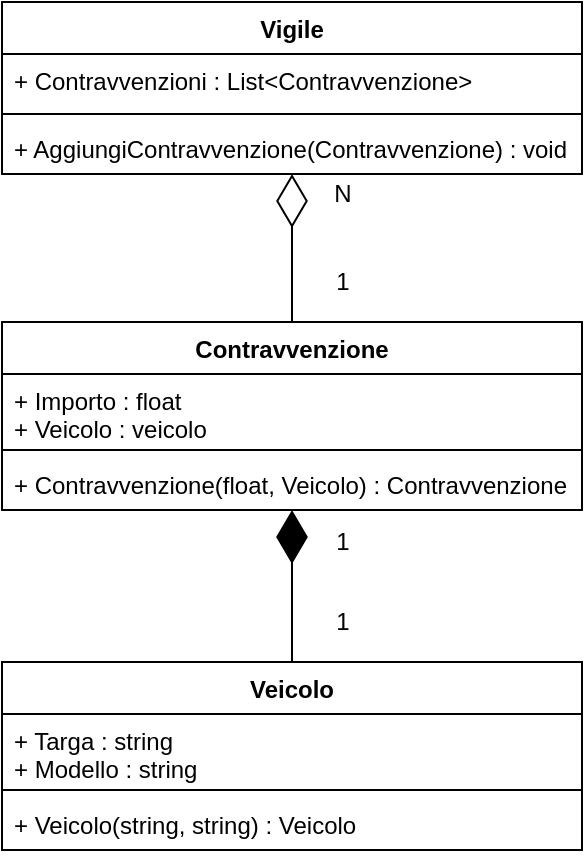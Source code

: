 <mxfile version="13.10.4" type="github">
  <diagram id="C5RBs43oDa-KdzZeNtuy" name="Page-1">
    <mxGraphModel dx="2062" dy="1160" grid="1" gridSize="10" guides="1" tooltips="1" connect="1" arrows="1" fold="1" page="1" pageScale="1" pageWidth="827" pageHeight="1169" math="0" shadow="0">
      <root>
        <mxCell id="WIyWlLk6GJQsqaUBKTNV-0" />
        <mxCell id="WIyWlLk6GJQsqaUBKTNV-1" parent="WIyWlLk6GJQsqaUBKTNV-0" />
        <mxCell id="OtQC7BCRAYeW8dbBZ5j_-0" value="Vigile" style="swimlane;fontStyle=1;align=center;verticalAlign=top;childLayout=stackLayout;horizontal=1;startSize=26;horizontalStack=0;resizeParent=1;resizeParentMax=0;resizeLast=0;collapsible=1;marginBottom=0;" vertex="1" parent="WIyWlLk6GJQsqaUBKTNV-1">
          <mxGeometry x="280" y="40" width="290" height="86" as="geometry" />
        </mxCell>
        <mxCell id="OtQC7BCRAYeW8dbBZ5j_-1" value="+ Contravvenzioni : List&lt;Contravvenzione&gt;" style="text;strokeColor=none;fillColor=none;align=left;verticalAlign=top;spacingLeft=4;spacingRight=4;overflow=hidden;rotatable=0;points=[[0,0.5],[1,0.5]];portConstraint=eastwest;" vertex="1" parent="OtQC7BCRAYeW8dbBZ5j_-0">
          <mxGeometry y="26" width="290" height="26" as="geometry" />
        </mxCell>
        <mxCell id="OtQC7BCRAYeW8dbBZ5j_-2" value="" style="line;strokeWidth=1;fillColor=none;align=left;verticalAlign=middle;spacingTop=-1;spacingLeft=3;spacingRight=3;rotatable=0;labelPosition=right;points=[];portConstraint=eastwest;" vertex="1" parent="OtQC7BCRAYeW8dbBZ5j_-0">
          <mxGeometry y="52" width="290" height="8" as="geometry" />
        </mxCell>
        <mxCell id="OtQC7BCRAYeW8dbBZ5j_-3" value="+ AggiungiContravvenzione(Contravvenzione) : void" style="text;strokeColor=none;fillColor=none;align=left;verticalAlign=top;spacingLeft=4;spacingRight=4;overflow=hidden;rotatable=0;points=[[0,0.5],[1,0.5]];portConstraint=eastwest;" vertex="1" parent="OtQC7BCRAYeW8dbBZ5j_-0">
          <mxGeometry y="60" width="290" height="26" as="geometry" />
        </mxCell>
        <mxCell id="OtQC7BCRAYeW8dbBZ5j_-4" value="Contravvenzione" style="swimlane;fontStyle=1;align=center;verticalAlign=top;childLayout=stackLayout;horizontal=1;startSize=26;horizontalStack=0;resizeParent=1;resizeParentMax=0;resizeLast=0;collapsible=1;marginBottom=0;" vertex="1" parent="WIyWlLk6GJQsqaUBKTNV-1">
          <mxGeometry x="280" y="200" width="290" height="94" as="geometry" />
        </mxCell>
        <mxCell id="OtQC7BCRAYeW8dbBZ5j_-5" value="+ Importo : float&#xa;+ Veicolo : veicolo" style="text;strokeColor=none;fillColor=none;align=left;verticalAlign=top;spacingLeft=4;spacingRight=4;overflow=hidden;rotatable=0;points=[[0,0.5],[1,0.5]];portConstraint=eastwest;" vertex="1" parent="OtQC7BCRAYeW8dbBZ5j_-4">
          <mxGeometry y="26" width="290" height="34" as="geometry" />
        </mxCell>
        <mxCell id="OtQC7BCRAYeW8dbBZ5j_-6" value="" style="line;strokeWidth=1;fillColor=none;align=left;verticalAlign=middle;spacingTop=-1;spacingLeft=3;spacingRight=3;rotatable=0;labelPosition=right;points=[];portConstraint=eastwest;" vertex="1" parent="OtQC7BCRAYeW8dbBZ5j_-4">
          <mxGeometry y="60" width="290" height="8" as="geometry" />
        </mxCell>
        <mxCell id="OtQC7BCRAYeW8dbBZ5j_-7" value="+ Contravvenzione(float, Veicolo) : Contravvenzione&#xa;" style="text;strokeColor=none;fillColor=none;align=left;verticalAlign=top;spacingLeft=4;spacingRight=4;overflow=hidden;rotatable=0;points=[[0,0.5],[1,0.5]];portConstraint=eastwest;" vertex="1" parent="OtQC7BCRAYeW8dbBZ5j_-4">
          <mxGeometry y="68" width="290" height="26" as="geometry" />
        </mxCell>
        <mxCell id="OtQC7BCRAYeW8dbBZ5j_-8" value="Veicolo" style="swimlane;fontStyle=1;align=center;verticalAlign=top;childLayout=stackLayout;horizontal=1;startSize=26;horizontalStack=0;resizeParent=1;resizeParentMax=0;resizeLast=0;collapsible=1;marginBottom=0;" vertex="1" parent="WIyWlLk6GJQsqaUBKTNV-1">
          <mxGeometry x="280" y="370" width="290" height="94" as="geometry" />
        </mxCell>
        <mxCell id="OtQC7BCRAYeW8dbBZ5j_-9" value="+ Targa : string&#xa;+ Modello : string" style="text;strokeColor=none;fillColor=none;align=left;verticalAlign=top;spacingLeft=4;spacingRight=4;overflow=hidden;rotatable=0;points=[[0,0.5],[1,0.5]];portConstraint=eastwest;" vertex="1" parent="OtQC7BCRAYeW8dbBZ5j_-8">
          <mxGeometry y="26" width="290" height="34" as="geometry" />
        </mxCell>
        <mxCell id="OtQC7BCRAYeW8dbBZ5j_-10" value="" style="line;strokeWidth=1;fillColor=none;align=left;verticalAlign=middle;spacingTop=-1;spacingLeft=3;spacingRight=3;rotatable=0;labelPosition=right;points=[];portConstraint=eastwest;" vertex="1" parent="OtQC7BCRAYeW8dbBZ5j_-8">
          <mxGeometry y="60" width="290" height="8" as="geometry" />
        </mxCell>
        <mxCell id="OtQC7BCRAYeW8dbBZ5j_-11" value="+ Veicolo(string, string) : Veicolo" style="text;strokeColor=none;fillColor=none;align=left;verticalAlign=top;spacingLeft=4;spacingRight=4;overflow=hidden;rotatable=0;points=[[0,0.5],[1,0.5]];portConstraint=eastwest;" vertex="1" parent="OtQC7BCRAYeW8dbBZ5j_-8">
          <mxGeometry y="68" width="290" height="26" as="geometry" />
        </mxCell>
        <mxCell id="OtQC7BCRAYeW8dbBZ5j_-12" value="" style="endArrow=diamondThin;endFill=1;endSize=24;html=1;" edge="1" parent="WIyWlLk6GJQsqaUBKTNV-1" source="OtQC7BCRAYeW8dbBZ5j_-8" target="OtQC7BCRAYeW8dbBZ5j_-4">
          <mxGeometry width="160" relative="1" as="geometry">
            <mxPoint x="250" y="620" as="sourcePoint" />
            <mxPoint x="410" y="620" as="targetPoint" />
          </mxGeometry>
        </mxCell>
        <mxCell id="OtQC7BCRAYeW8dbBZ5j_-13" value="" style="endArrow=diamondThin;endFill=0;endSize=24;html=1;" edge="1" parent="WIyWlLk6GJQsqaUBKTNV-1" source="OtQC7BCRAYeW8dbBZ5j_-4" target="OtQC7BCRAYeW8dbBZ5j_-0">
          <mxGeometry width="160" relative="1" as="geometry">
            <mxPoint x="170" y="520" as="sourcePoint" />
            <mxPoint x="330" y="520" as="targetPoint" />
          </mxGeometry>
        </mxCell>
        <mxCell id="OtQC7BCRAYeW8dbBZ5j_-14" value="1" style="text;html=1;align=center;verticalAlign=middle;resizable=0;points=[];autosize=1;" vertex="1" parent="WIyWlLk6GJQsqaUBKTNV-1">
          <mxGeometry x="440" y="300" width="20" height="20" as="geometry" />
        </mxCell>
        <mxCell id="OtQC7BCRAYeW8dbBZ5j_-15" value="1" style="text;html=1;align=center;verticalAlign=middle;resizable=0;points=[];autosize=1;" vertex="1" parent="WIyWlLk6GJQsqaUBKTNV-1">
          <mxGeometry x="440" y="340" width="20" height="20" as="geometry" />
        </mxCell>
        <mxCell id="OtQC7BCRAYeW8dbBZ5j_-16" value="1" style="text;html=1;align=center;verticalAlign=middle;resizable=0;points=[];autosize=1;" vertex="1" parent="WIyWlLk6GJQsqaUBKTNV-1">
          <mxGeometry x="440" y="170" width="20" height="20" as="geometry" />
        </mxCell>
        <mxCell id="OtQC7BCRAYeW8dbBZ5j_-17" value="N" style="text;html=1;align=center;verticalAlign=middle;resizable=0;points=[];autosize=1;" vertex="1" parent="WIyWlLk6GJQsqaUBKTNV-1">
          <mxGeometry x="440" y="126" width="20" height="20" as="geometry" />
        </mxCell>
      </root>
    </mxGraphModel>
  </diagram>
</mxfile>
